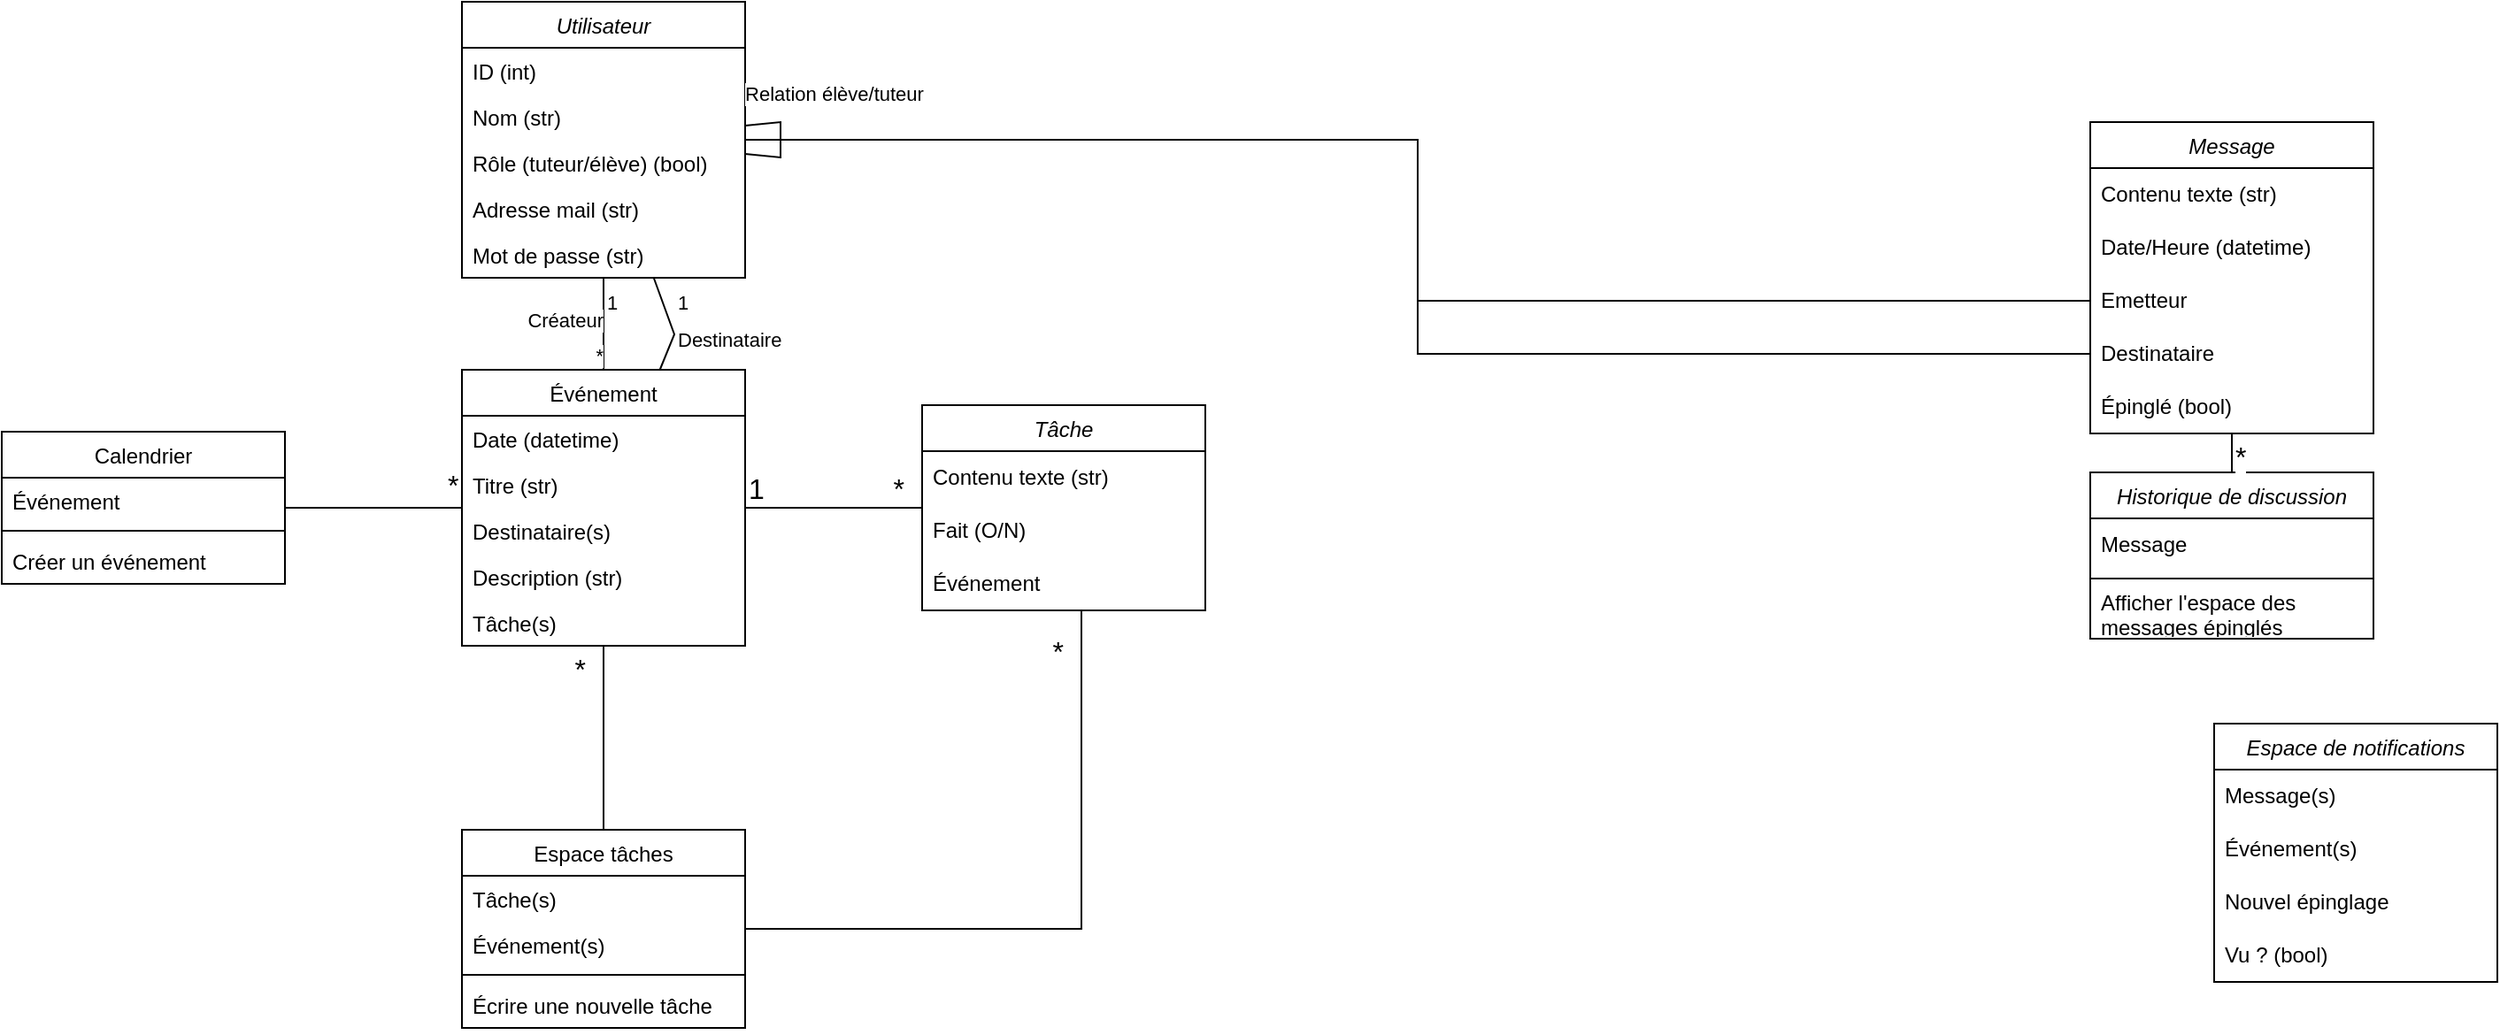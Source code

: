 <mxfile version="24.7.16">
  <diagram id="C5RBs43oDa-KdzZeNtuy" name="Page-1">
    <mxGraphModel dx="2022" dy="628" grid="1" gridSize="10" guides="1" tooltips="1" connect="1" arrows="1" fold="1" page="1" pageScale="1" pageWidth="827" pageHeight="1169" math="0" shadow="0">
      <root>
        <mxCell id="WIyWlLk6GJQsqaUBKTNV-0" />
        <mxCell id="WIyWlLk6GJQsqaUBKTNV-1" parent="WIyWlLk6GJQsqaUBKTNV-0" />
        <mxCell id="zkfFHV4jXpPFQw0GAbJ--0" value="Utilisateur" style="swimlane;fontStyle=2;align=center;verticalAlign=top;childLayout=stackLayout;horizontal=1;startSize=26;horizontalStack=0;resizeParent=1;resizeLast=0;collapsible=1;marginBottom=0;rounded=0;shadow=0;strokeWidth=1;" parent="WIyWlLk6GJQsqaUBKTNV-1" vertex="1">
          <mxGeometry x="-440" y="112" width="160" height="156" as="geometry">
            <mxRectangle x="230" y="140" width="160" height="26" as="alternateBounds" />
          </mxGeometry>
        </mxCell>
        <mxCell id="7lWDmsWwyHr_p50j5-L_-0" value="ID (int)" style="text;align=left;verticalAlign=top;spacingLeft=4;spacingRight=4;overflow=hidden;rotatable=0;points=[[0,0.5],[1,0.5]];portConstraint=eastwest;rounded=0;shadow=0;html=0;" vertex="1" parent="zkfFHV4jXpPFQw0GAbJ--0">
          <mxGeometry y="26" width="160" height="26" as="geometry" />
        </mxCell>
        <mxCell id="zkfFHV4jXpPFQw0GAbJ--1" value="Nom (str)" style="text;align=left;verticalAlign=top;spacingLeft=4;spacingRight=4;overflow=hidden;rotatable=0;points=[[0,0.5],[1,0.5]];portConstraint=eastwest;" parent="zkfFHV4jXpPFQw0GAbJ--0" vertex="1">
          <mxGeometry y="52" width="160" height="26" as="geometry" />
        </mxCell>
        <mxCell id="zkfFHV4jXpPFQw0GAbJ--2" value="Rôle (tuteur/élève) (bool)" style="text;align=left;verticalAlign=top;spacingLeft=4;spacingRight=4;overflow=hidden;rotatable=0;points=[[0,0.5],[1,0.5]];portConstraint=eastwest;rounded=0;shadow=0;html=0;" parent="zkfFHV4jXpPFQw0GAbJ--0" vertex="1">
          <mxGeometry y="78" width="160" height="26" as="geometry" />
        </mxCell>
        <mxCell id="zkfFHV4jXpPFQw0GAbJ--3" value="Adresse mail (str)" style="text;align=left;verticalAlign=top;spacingLeft=4;spacingRight=4;overflow=hidden;rotatable=0;points=[[0,0.5],[1,0.5]];portConstraint=eastwest;rounded=0;shadow=0;html=0;" parent="zkfFHV4jXpPFQw0GAbJ--0" vertex="1">
          <mxGeometry y="104" width="160" height="26" as="geometry" />
        </mxCell>
        <mxCell id="Dew71FLPvcZ710SalqBt-0" value="Mot de passe (str)" style="text;align=left;verticalAlign=top;spacingLeft=4;spacingRight=4;overflow=hidden;rotatable=0;points=[[0,0.5],[1,0.5]];portConstraint=eastwest;rounded=0;shadow=0;html=0;" parent="zkfFHV4jXpPFQw0GAbJ--0" vertex="1">
          <mxGeometry y="130" width="160" height="26" as="geometry" />
        </mxCell>
        <mxCell id="zkfFHV4jXpPFQw0GAbJ--17" value="Calendrier" style="swimlane;fontStyle=0;align=center;verticalAlign=top;childLayout=stackLayout;horizontal=1;startSize=26;horizontalStack=0;resizeParent=1;resizeLast=0;collapsible=1;marginBottom=0;rounded=0;shadow=0;strokeWidth=1;" parent="WIyWlLk6GJQsqaUBKTNV-1" vertex="1">
          <mxGeometry x="-700" y="355" width="160" height="86" as="geometry">
            <mxRectangle x="550" y="140" width="160" height="26" as="alternateBounds" />
          </mxGeometry>
        </mxCell>
        <mxCell id="zkfFHV4jXpPFQw0GAbJ--18" value="Événement" style="text;align=left;verticalAlign=top;spacingLeft=4;spacingRight=4;overflow=hidden;rotatable=0;points=[[0,0.5],[1,0.5]];portConstraint=eastwest;" parent="zkfFHV4jXpPFQw0GAbJ--17" vertex="1">
          <mxGeometry y="26" width="160" height="26" as="geometry" />
        </mxCell>
        <mxCell id="zkfFHV4jXpPFQw0GAbJ--23" value="" style="line;html=1;strokeWidth=1;align=left;verticalAlign=middle;spacingTop=-1;spacingLeft=3;spacingRight=3;rotatable=0;labelPosition=right;points=[];portConstraint=eastwest;" parent="zkfFHV4jXpPFQw0GAbJ--17" vertex="1">
          <mxGeometry y="52" width="160" height="8" as="geometry" />
        </mxCell>
        <mxCell id="zkfFHV4jXpPFQw0GAbJ--24" value="Créer un événement" style="text;align=left;verticalAlign=top;spacingLeft=4;spacingRight=4;overflow=hidden;rotatable=0;points=[[0,0.5],[1,0.5]];portConstraint=eastwest;" parent="zkfFHV4jXpPFQw0GAbJ--17" vertex="1">
          <mxGeometry y="60" width="160" height="26" as="geometry" />
        </mxCell>
        <mxCell id="Dew71FLPvcZ710SalqBt-35" value="Historique de discussion" style="swimlane;fontStyle=2;align=center;verticalAlign=top;childLayout=stackLayout;horizontal=1;startSize=26;horizontalStack=0;resizeParent=1;resizeLast=0;collapsible=1;marginBottom=0;rounded=0;shadow=0;strokeWidth=1;" parent="WIyWlLk6GJQsqaUBKTNV-1" vertex="1">
          <mxGeometry x="480" y="378" width="160" height="94" as="geometry">
            <mxRectangle x="510" y="300" width="160" height="26" as="alternateBounds" />
          </mxGeometry>
        </mxCell>
        <mxCell id="Dew71FLPvcZ710SalqBt-38" value="Message" style="text;strokeColor=none;fillColor=none;align=left;verticalAlign=middle;spacingLeft=4;spacingRight=4;overflow=hidden;points=[[0,0.5],[1,0.5]];portConstraint=eastwest;rotatable=0;whiteSpace=wrap;html=1;" parent="Dew71FLPvcZ710SalqBt-35" vertex="1">
          <mxGeometry y="26" width="160" height="30" as="geometry" />
        </mxCell>
        <mxCell id="Dew71FLPvcZ710SalqBt-36" value="" style="line;html=1;strokeWidth=1;align=left;verticalAlign=middle;spacingTop=-1;spacingLeft=3;spacingRight=3;rotatable=0;labelPosition=right;points=[];portConstraint=eastwest;" parent="Dew71FLPvcZ710SalqBt-35" vertex="1">
          <mxGeometry y="56" width="160" height="8" as="geometry" />
        </mxCell>
        <mxCell id="Dew71FLPvcZ710SalqBt-39" value="Afficher l&#39;espace des messages épinglés" style="text;strokeColor=none;fillColor=none;align=left;verticalAlign=middle;spacingLeft=4;spacingRight=4;overflow=hidden;points=[[0,0.5],[1,0.5]];portConstraint=eastwest;rotatable=0;whiteSpace=wrap;html=1;" parent="Dew71FLPvcZ710SalqBt-35" vertex="1">
          <mxGeometry y="64" width="160" height="30" as="geometry" />
        </mxCell>
        <mxCell id="Dew71FLPvcZ710SalqBt-40" value="Événement" style="swimlane;fontStyle=0;align=center;verticalAlign=top;childLayout=stackLayout;horizontal=1;startSize=26;horizontalStack=0;resizeParent=1;resizeLast=0;collapsible=1;marginBottom=0;rounded=0;shadow=0;strokeWidth=1;" parent="WIyWlLk6GJQsqaUBKTNV-1" vertex="1">
          <mxGeometry x="-440" y="320" width="160" height="156" as="geometry">
            <mxRectangle x="550" y="140" width="160" height="26" as="alternateBounds" />
          </mxGeometry>
        </mxCell>
        <mxCell id="Dew71FLPvcZ710SalqBt-41" value="Date (datetime)" style="text;align=left;verticalAlign=top;spacingLeft=4;spacingRight=4;overflow=hidden;rotatable=0;points=[[0,0.5],[1,0.5]];portConstraint=eastwest;" parent="Dew71FLPvcZ710SalqBt-40" vertex="1">
          <mxGeometry y="26" width="160" height="26" as="geometry" />
        </mxCell>
        <mxCell id="Dew71FLPvcZ710SalqBt-42" value="Titre (str)" style="text;align=left;verticalAlign=top;spacingLeft=4;spacingRight=4;overflow=hidden;rotatable=0;points=[[0,0.5],[1,0.5]];portConstraint=eastwest;rounded=0;shadow=0;html=0;" parent="Dew71FLPvcZ710SalqBt-40" vertex="1">
          <mxGeometry y="52" width="160" height="26" as="geometry" />
        </mxCell>
        <mxCell id="Dew71FLPvcZ710SalqBt-43" value="Destinataire(s)" style="text;align=left;verticalAlign=top;spacingLeft=4;spacingRight=4;overflow=hidden;rotatable=0;points=[[0,0.5],[1,0.5]];portConstraint=eastwest;rounded=0;shadow=0;html=0;" parent="Dew71FLPvcZ710SalqBt-40" vertex="1">
          <mxGeometry y="78" width="160" height="26" as="geometry" />
        </mxCell>
        <mxCell id="Dew71FLPvcZ710SalqBt-44" value="Description (str)" style="text;align=left;verticalAlign=top;spacingLeft=4;spacingRight=4;overflow=hidden;rotatable=0;points=[[0,0.5],[1,0.5]];portConstraint=eastwest;rounded=0;shadow=0;html=0;" parent="Dew71FLPvcZ710SalqBt-40" vertex="1">
          <mxGeometry y="104" width="160" height="26" as="geometry" />
        </mxCell>
        <mxCell id="Dew71FLPvcZ710SalqBt-45" value="Tâche(s)" style="text;align=left;verticalAlign=top;spacingLeft=4;spacingRight=4;overflow=hidden;rotatable=0;points=[[0,0.5],[1,0.5]];portConstraint=eastwest;rounded=0;shadow=0;html=0;" parent="Dew71FLPvcZ710SalqBt-40" vertex="1">
          <mxGeometry y="130" width="160" height="26" as="geometry" />
        </mxCell>
        <mxCell id="tKI6db9lsDf0LtCUit57-5" value="Message" style="swimlane;fontStyle=2;align=center;verticalAlign=top;childLayout=stackLayout;horizontal=1;startSize=26;horizontalStack=0;resizeParent=1;resizeLast=0;collapsible=1;marginBottom=0;rounded=0;shadow=0;strokeWidth=1;" parent="WIyWlLk6GJQsqaUBKTNV-1" vertex="1">
          <mxGeometry x="480" y="180" width="160" height="176" as="geometry">
            <mxRectangle x="230" y="140" width="160" height="26" as="alternateBounds" />
          </mxGeometry>
        </mxCell>
        <mxCell id="tKI6db9lsDf0LtCUit57-6" value="&lt;div&gt;Contenu texte (str)&lt;/div&gt;" style="text;strokeColor=none;fillColor=none;align=left;verticalAlign=middle;spacingLeft=4;spacingRight=4;overflow=hidden;points=[[0,0.5],[1,0.5]];portConstraint=eastwest;rotatable=0;whiteSpace=wrap;html=1;" parent="tKI6db9lsDf0LtCUit57-5" vertex="1">
          <mxGeometry y="26" width="160" height="30" as="geometry" />
        </mxCell>
        <mxCell id="tKI6db9lsDf0LtCUit57-7" value="Date/Heure (datetime)" style="text;strokeColor=none;fillColor=none;align=left;verticalAlign=middle;spacingLeft=4;spacingRight=4;overflow=hidden;points=[[0,0.5],[1,0.5]];portConstraint=eastwest;rotatable=0;whiteSpace=wrap;html=1;" parent="tKI6db9lsDf0LtCUit57-5" vertex="1">
          <mxGeometry y="56" width="160" height="30" as="geometry" />
        </mxCell>
        <mxCell id="tKI6db9lsDf0LtCUit57-8" value="Emetteur" style="text;strokeColor=none;fillColor=none;align=left;verticalAlign=middle;spacingLeft=4;spacingRight=4;overflow=hidden;points=[[0,0.5],[1,0.5]];portConstraint=eastwest;rotatable=0;whiteSpace=wrap;html=1;" parent="tKI6db9lsDf0LtCUit57-5" vertex="1">
          <mxGeometry y="86" width="160" height="30" as="geometry" />
        </mxCell>
        <mxCell id="7lWDmsWwyHr_p50j5-L_-37" value="Destinataire" style="text;strokeColor=none;fillColor=none;align=left;verticalAlign=middle;spacingLeft=4;spacingRight=4;overflow=hidden;points=[[0,0.5],[1,0.5]];portConstraint=eastwest;rotatable=0;whiteSpace=wrap;html=1;" vertex="1" parent="tKI6db9lsDf0LtCUit57-5">
          <mxGeometry y="116" width="160" height="30" as="geometry" />
        </mxCell>
        <mxCell id="tKI6db9lsDf0LtCUit57-65" value="Épinglé (bool)" style="text;strokeColor=none;fillColor=none;align=left;verticalAlign=middle;spacingLeft=4;spacingRight=4;overflow=hidden;points=[[0,0.5],[1,0.5]];portConstraint=eastwest;rotatable=0;whiteSpace=wrap;html=1;" parent="tKI6db9lsDf0LtCUit57-5" vertex="1">
          <mxGeometry y="146" width="160" height="30" as="geometry" />
        </mxCell>
        <mxCell id="tKI6db9lsDf0LtCUit57-9" value="Espace tâches" style="swimlane;fontStyle=0;align=center;verticalAlign=top;childLayout=stackLayout;horizontal=1;startSize=26;horizontalStack=0;resizeParent=1;resizeLast=0;collapsible=1;marginBottom=0;rounded=0;shadow=0;strokeWidth=1;" parent="WIyWlLk6GJQsqaUBKTNV-1" vertex="1">
          <mxGeometry x="-440" y="580" width="160" height="112" as="geometry">
            <mxRectangle x="550" y="140" width="160" height="26" as="alternateBounds" />
          </mxGeometry>
        </mxCell>
        <mxCell id="tKI6db9lsDf0LtCUit57-10" value="Tâche(s)" style="text;align=left;verticalAlign=top;spacingLeft=4;spacingRight=4;overflow=hidden;rotatable=0;points=[[0,0.5],[1,0.5]];portConstraint=eastwest;" parent="tKI6db9lsDf0LtCUit57-9" vertex="1">
          <mxGeometry y="26" width="160" height="26" as="geometry" />
        </mxCell>
        <mxCell id="tKI6db9lsDf0LtCUit57-14" value="Événement(s)" style="text;align=left;verticalAlign=top;spacingLeft=4;spacingRight=4;overflow=hidden;rotatable=0;points=[[0,0.5],[1,0.5]];portConstraint=eastwest;" parent="tKI6db9lsDf0LtCUit57-9" vertex="1">
          <mxGeometry y="52" width="160" height="26" as="geometry" />
        </mxCell>
        <mxCell id="tKI6db9lsDf0LtCUit57-21" value="" style="line;strokeWidth=1;fillColor=none;align=left;verticalAlign=middle;spacingTop=-1;spacingLeft=3;spacingRight=3;rotatable=0;labelPosition=right;points=[];portConstraint=eastwest;strokeColor=inherit;" parent="tKI6db9lsDf0LtCUit57-9" vertex="1">
          <mxGeometry y="78" width="160" height="8" as="geometry" />
        </mxCell>
        <mxCell id="tKI6db9lsDf0LtCUit57-20" value="Écrire une nouvelle tâche" style="text;align=left;verticalAlign=top;spacingLeft=4;spacingRight=4;overflow=hidden;rotatable=0;points=[[0,0.5],[1,0.5]];portConstraint=eastwest;" parent="tKI6db9lsDf0LtCUit57-9" vertex="1">
          <mxGeometry y="86" width="160" height="26" as="geometry" />
        </mxCell>
        <mxCell id="tKI6db9lsDf0LtCUit57-15" value="Tâche" style="swimlane;fontStyle=2;align=center;verticalAlign=top;childLayout=stackLayout;horizontal=1;startSize=26;horizontalStack=0;resizeParent=1;resizeLast=0;collapsible=1;marginBottom=0;rounded=0;shadow=0;strokeWidth=1;" parent="WIyWlLk6GJQsqaUBKTNV-1" vertex="1">
          <mxGeometry x="-180" y="340" width="160" height="116" as="geometry">
            <mxRectangle x="230" y="140" width="160" height="26" as="alternateBounds" />
          </mxGeometry>
        </mxCell>
        <mxCell id="tKI6db9lsDf0LtCUit57-16" value="&lt;div&gt;Contenu texte (str)&lt;/div&gt;" style="text;strokeColor=none;fillColor=none;align=left;verticalAlign=middle;spacingLeft=4;spacingRight=4;overflow=hidden;points=[[0,0.5],[1,0.5]];portConstraint=eastwest;rotatable=0;whiteSpace=wrap;html=1;" parent="tKI6db9lsDf0LtCUit57-15" vertex="1">
          <mxGeometry y="26" width="160" height="30" as="geometry" />
        </mxCell>
        <mxCell id="tKI6db9lsDf0LtCUit57-17" value="Fait (O/N)" style="text;strokeColor=none;fillColor=none;align=left;verticalAlign=middle;spacingLeft=4;spacingRight=4;overflow=hidden;points=[[0,0.5],[1,0.5]];portConstraint=eastwest;rotatable=0;whiteSpace=wrap;html=1;" parent="tKI6db9lsDf0LtCUit57-15" vertex="1">
          <mxGeometry y="56" width="160" height="30" as="geometry" />
        </mxCell>
        <mxCell id="tKI6db9lsDf0LtCUit57-19" value="Événement" style="text;strokeColor=none;fillColor=none;align=left;verticalAlign=middle;spacingLeft=4;spacingRight=4;overflow=hidden;points=[[0,0.5],[1,0.5]];portConstraint=eastwest;rotatable=0;whiteSpace=wrap;html=1;" parent="tKI6db9lsDf0LtCUit57-15" vertex="1">
          <mxGeometry y="86" width="160" height="30" as="geometry" />
        </mxCell>
        <mxCell id="tKI6db9lsDf0LtCUit57-40" value="" style="endArrow=none;html=1;rounded=0;edgeStyle=elbowEdgeStyle;endFill=0;" parent="WIyWlLk6GJQsqaUBKTNV-1" source="Dew71FLPvcZ710SalqBt-40" target="tKI6db9lsDf0LtCUit57-15" edge="1">
          <mxGeometry relative="1" as="geometry">
            <mxPoint x="-420" y="260" as="sourcePoint" />
            <mxPoint x="-260" y="260" as="targetPoint" />
          </mxGeometry>
        </mxCell>
        <mxCell id="tKI6db9lsDf0LtCUit57-41" value="1" style="edgeLabel;resizable=0;html=1;;align=left;verticalAlign=bottom;fontSize=16;" parent="tKI6db9lsDf0LtCUit57-40" connectable="0" vertex="1">
          <mxGeometry x="-1" relative="1" as="geometry" />
        </mxCell>
        <mxCell id="tKI6db9lsDf0LtCUit57-42" value="*" style="edgeLabel;resizable=0;html=1;;align=right;verticalAlign=bottom;fontSize=16;" parent="tKI6db9lsDf0LtCUit57-40" connectable="0" vertex="1">
          <mxGeometry x="1" relative="1" as="geometry">
            <mxPoint x="-10" as="offset" />
          </mxGeometry>
        </mxCell>
        <mxCell id="tKI6db9lsDf0LtCUit57-43" value="" style="endArrow=none;html=1;rounded=0;edgeStyle=elbowEdgeStyle;endFill=0;" parent="WIyWlLk6GJQsqaUBKTNV-1" source="Dew71FLPvcZ710SalqBt-40" target="zkfFHV4jXpPFQw0GAbJ--17" edge="1">
          <mxGeometry relative="1" as="geometry">
            <mxPoint x="-230" y="236" as="sourcePoint" />
            <mxPoint x="-70" y="236" as="targetPoint" />
          </mxGeometry>
        </mxCell>
        <mxCell id="tKI6db9lsDf0LtCUit57-44" value="*" style="edgeLabel;resizable=0;html=1;;align=left;verticalAlign=bottom;fontSize=16;" parent="tKI6db9lsDf0LtCUit57-43" connectable="0" vertex="1">
          <mxGeometry x="-1" relative="1" as="geometry">
            <mxPoint x="-10" y="-2" as="offset" />
          </mxGeometry>
        </mxCell>
        <mxCell id="tKI6db9lsDf0LtCUit57-49" value="" style="endArrow=none;html=1;rounded=0;edgeStyle=elbowEdgeStyle;endFill=0;" parent="WIyWlLk6GJQsqaUBKTNV-1" source="tKI6db9lsDf0LtCUit57-9" target="tKI6db9lsDf0LtCUit57-15" edge="1">
          <mxGeometry relative="1" as="geometry">
            <mxPoint x="10" y="170" as="sourcePoint" />
            <mxPoint x="170" y="170" as="targetPoint" />
            <Array as="points">
              <mxPoint x="-90" y="520" />
            </Array>
          </mxGeometry>
        </mxCell>
        <mxCell id="tKI6db9lsDf0LtCUit57-51" value="*" style="edgeLabel;resizable=0;html=1;;align=right;verticalAlign=bottom;fontSize=16;" parent="tKI6db9lsDf0LtCUit57-49" connectable="0" vertex="1">
          <mxGeometry x="1" relative="1" as="geometry">
            <mxPoint x="-10" y="34" as="offset" />
          </mxGeometry>
        </mxCell>
        <mxCell id="tKI6db9lsDf0LtCUit57-52" value="" style="endArrow=none;html=1;rounded=0;edgeStyle=elbowEdgeStyle;endFill=0;" parent="WIyWlLk6GJQsqaUBKTNV-1" source="tKI6db9lsDf0LtCUit57-9" target="Dew71FLPvcZ710SalqBt-40" edge="1">
          <mxGeometry relative="1" as="geometry">
            <mxPoint x="-90" y="292" as="sourcePoint" />
            <mxPoint x="-90" y="350" as="targetPoint" />
          </mxGeometry>
        </mxCell>
        <mxCell id="tKI6db9lsDf0LtCUit57-53" value="*" style="edgeLabel;resizable=0;html=1;;align=right;verticalAlign=bottom;fontSize=16;" parent="tKI6db9lsDf0LtCUit57-52" connectable="0" vertex="1">
          <mxGeometry x="1" relative="1" as="geometry">
            <mxPoint x="-10" y="24" as="offset" />
          </mxGeometry>
        </mxCell>
        <mxCell id="tKI6db9lsDf0LtCUit57-54" value="" style="endArrow=none;html=1;rounded=0;edgeStyle=elbowEdgeStyle;endFill=0;" parent="WIyWlLk6GJQsqaUBKTNV-1" source="tKI6db9lsDf0LtCUit57-5" target="Dew71FLPvcZ710SalqBt-35" edge="1">
          <mxGeometry relative="1" as="geometry">
            <mxPoint x="660" y="584" as="sourcePoint" />
            <mxPoint x="820" y="584" as="targetPoint" />
          </mxGeometry>
        </mxCell>
        <mxCell id="tKI6db9lsDf0LtCUit57-55" value="*" style="edgeLabel;resizable=0;html=1;;align=left;verticalAlign=bottom;fontSize=16;" parent="tKI6db9lsDf0LtCUit57-54" connectable="0" vertex="1">
          <mxGeometry x="-1" relative="1" as="geometry">
            <mxPoint y="24" as="offset" />
          </mxGeometry>
        </mxCell>
        <mxCell id="tKI6db9lsDf0LtCUit57-66" value="Espace de notifications" style="swimlane;fontStyle=2;align=center;verticalAlign=top;childLayout=stackLayout;horizontal=1;startSize=26;horizontalStack=0;resizeParent=1;resizeLast=0;collapsible=1;marginBottom=0;rounded=0;shadow=0;strokeWidth=1;" parent="WIyWlLk6GJQsqaUBKTNV-1" vertex="1">
          <mxGeometry x="550" y="520" width="160" height="146" as="geometry">
            <mxRectangle x="230" y="140" width="160" height="26" as="alternateBounds" />
          </mxGeometry>
        </mxCell>
        <mxCell id="tKI6db9lsDf0LtCUit57-67" value="Message(s)" style="text;strokeColor=none;fillColor=none;align=left;verticalAlign=middle;spacingLeft=4;spacingRight=4;overflow=hidden;points=[[0,0.5],[1,0.5]];portConstraint=eastwest;rotatable=0;whiteSpace=wrap;html=1;" parent="tKI6db9lsDf0LtCUit57-66" vertex="1">
          <mxGeometry y="26" width="160" height="30" as="geometry" />
        </mxCell>
        <mxCell id="tKI6db9lsDf0LtCUit57-68" value="Événement(s)" style="text;strokeColor=none;fillColor=none;align=left;verticalAlign=middle;spacingLeft=4;spacingRight=4;overflow=hidden;points=[[0,0.5],[1,0.5]];portConstraint=eastwest;rotatable=0;whiteSpace=wrap;html=1;" parent="tKI6db9lsDf0LtCUit57-66" vertex="1">
          <mxGeometry y="56" width="160" height="30" as="geometry" />
        </mxCell>
        <mxCell id="tKI6db9lsDf0LtCUit57-69" value="Nouvel épinglage" style="text;strokeColor=none;fillColor=none;align=left;verticalAlign=middle;spacingLeft=4;spacingRight=4;overflow=hidden;points=[[0,0.5],[1,0.5]];portConstraint=eastwest;rotatable=0;whiteSpace=wrap;html=1;" parent="tKI6db9lsDf0LtCUit57-66" vertex="1">
          <mxGeometry y="86" width="160" height="30" as="geometry" />
        </mxCell>
        <mxCell id="tKI6db9lsDf0LtCUit57-72" value="Vu ? (bool)" style="text;strokeColor=none;fillColor=none;align=left;verticalAlign=middle;spacingLeft=4;spacingRight=4;overflow=hidden;points=[[0,0.5],[1,0.5]];portConstraint=eastwest;rotatable=0;whiteSpace=wrap;html=1;" parent="tKI6db9lsDf0LtCUit57-66" vertex="1">
          <mxGeometry y="116" width="160" height="30" as="geometry" />
        </mxCell>
        <mxCell id="7lWDmsWwyHr_p50j5-L_-14" value="" style="endArrow=none;html=1;rounded=0;endFill=0;" edge="1" parent="WIyWlLk6GJQsqaUBKTNV-1" source="zkfFHV4jXpPFQw0GAbJ--0" target="zkfFHV4jXpPFQw0GAbJ--0">
          <mxGeometry relative="1" as="geometry">
            <mxPoint x="220" y="340" as="sourcePoint" />
            <mxPoint x="320" y="340" as="targetPoint" />
          </mxGeometry>
        </mxCell>
        <mxCell id="7lWDmsWwyHr_p50j5-L_-15" value="Relation élève/tuteur" style="edgeLabel;resizable=0;html=1;;align=center;verticalAlign=middle;" connectable="0" vertex="1" parent="7lWDmsWwyHr_p50j5-L_-14">
          <mxGeometry relative="1" as="geometry">
            <mxPoint x="30" y="-26" as="offset" />
          </mxGeometry>
        </mxCell>
        <mxCell id="7lWDmsWwyHr_p50j5-L_-16" value="" style="endArrow=none;html=1;rounded=0;endFill=0;" edge="1" parent="WIyWlLk6GJQsqaUBKTNV-1" source="zkfFHV4jXpPFQw0GAbJ--0" target="Dew71FLPvcZ710SalqBt-40">
          <mxGeometry relative="1" as="geometry">
            <mxPoint x="-530" y="260" as="sourcePoint" />
            <mxPoint x="-370" y="260" as="targetPoint" />
          </mxGeometry>
        </mxCell>
        <mxCell id="7lWDmsWwyHr_p50j5-L_-18" value="1" style="edgeLabel;resizable=0;html=1;;align=left;verticalAlign=bottom;" connectable="0" vertex="1" parent="7lWDmsWwyHr_p50j5-L_-16">
          <mxGeometry x="-1" relative="1" as="geometry">
            <mxPoint y="22" as="offset" />
          </mxGeometry>
        </mxCell>
        <mxCell id="7lWDmsWwyHr_p50j5-L_-19" value="*" style="edgeLabel;resizable=0;html=1;;align=right;verticalAlign=bottom;" connectable="0" vertex="1" parent="7lWDmsWwyHr_p50j5-L_-16">
          <mxGeometry x="1" relative="1" as="geometry" />
        </mxCell>
        <mxCell id="7lWDmsWwyHr_p50j5-L_-23" value="" style="endArrow=none;html=1;rounded=0;endFill=0;" edge="1" parent="WIyWlLk6GJQsqaUBKTNV-1" source="zkfFHV4jXpPFQw0GAbJ--0" target="Dew71FLPvcZ710SalqBt-40">
          <mxGeometry relative="1" as="geometry">
            <mxPoint x="-350" y="278" as="sourcePoint" />
            <mxPoint x="-350" y="330" as="targetPoint" />
            <Array as="points">
              <mxPoint x="-320" y="300" />
            </Array>
          </mxGeometry>
        </mxCell>
        <mxCell id="7lWDmsWwyHr_p50j5-L_-24" value="Destinataire" style="edgeLabel;resizable=0;html=1;;align=left;verticalAlign=bottom;" connectable="0" vertex="1" parent="7lWDmsWwyHr_p50j5-L_-23">
          <mxGeometry x="-1" relative="1" as="geometry">
            <mxPoint x="12" y="43" as="offset" />
          </mxGeometry>
        </mxCell>
        <mxCell id="7lWDmsWwyHr_p50j5-L_-28" value="1" style="edgeLabel;resizable=0;html=1;;align=left;verticalAlign=bottom;" connectable="0" vertex="1" parent="WIyWlLk6GJQsqaUBKTNV-1">
          <mxGeometry x="-319.636" y="290.0" as="geometry" />
        </mxCell>
        <mxCell id="7lWDmsWwyHr_p50j5-L_-30" value="Créateur" style="edgeLabel;resizable=0;html=1;;align=right;verticalAlign=bottom;" connectable="0" vertex="1" parent="WIyWlLk6GJQsqaUBKTNV-1">
          <mxGeometry x="-360" y="300.004" as="geometry" />
        </mxCell>
        <mxCell id="7lWDmsWwyHr_p50j5-L_-34" value="" style="endArrow=none;html=1;rounded=0;edgeStyle=elbowEdgeStyle;endFill=0;" edge="1" parent="WIyWlLk6GJQsqaUBKTNV-1" source="zkfFHV4jXpPFQw0GAbJ--0" target="tKI6db9lsDf0LtCUit57-8">
          <mxGeometry relative="1" as="geometry">
            <mxPoint x="-270" y="200" as="sourcePoint" />
            <mxPoint x="220" y="296" as="targetPoint" />
          </mxGeometry>
        </mxCell>
        <mxCell id="7lWDmsWwyHr_p50j5-L_-38" value="" style="endArrow=none;html=1;rounded=0;edgeStyle=elbowEdgeStyle;endFill=0;" edge="1" parent="WIyWlLk6GJQsqaUBKTNV-1" source="zkfFHV4jXpPFQw0GAbJ--0" target="7lWDmsWwyHr_p50j5-L_-37">
          <mxGeometry relative="1" as="geometry">
            <mxPoint x="-270" y="200" as="sourcePoint" />
            <mxPoint x="490" y="291" as="targetPoint" />
          </mxGeometry>
        </mxCell>
      </root>
    </mxGraphModel>
  </diagram>
</mxfile>
